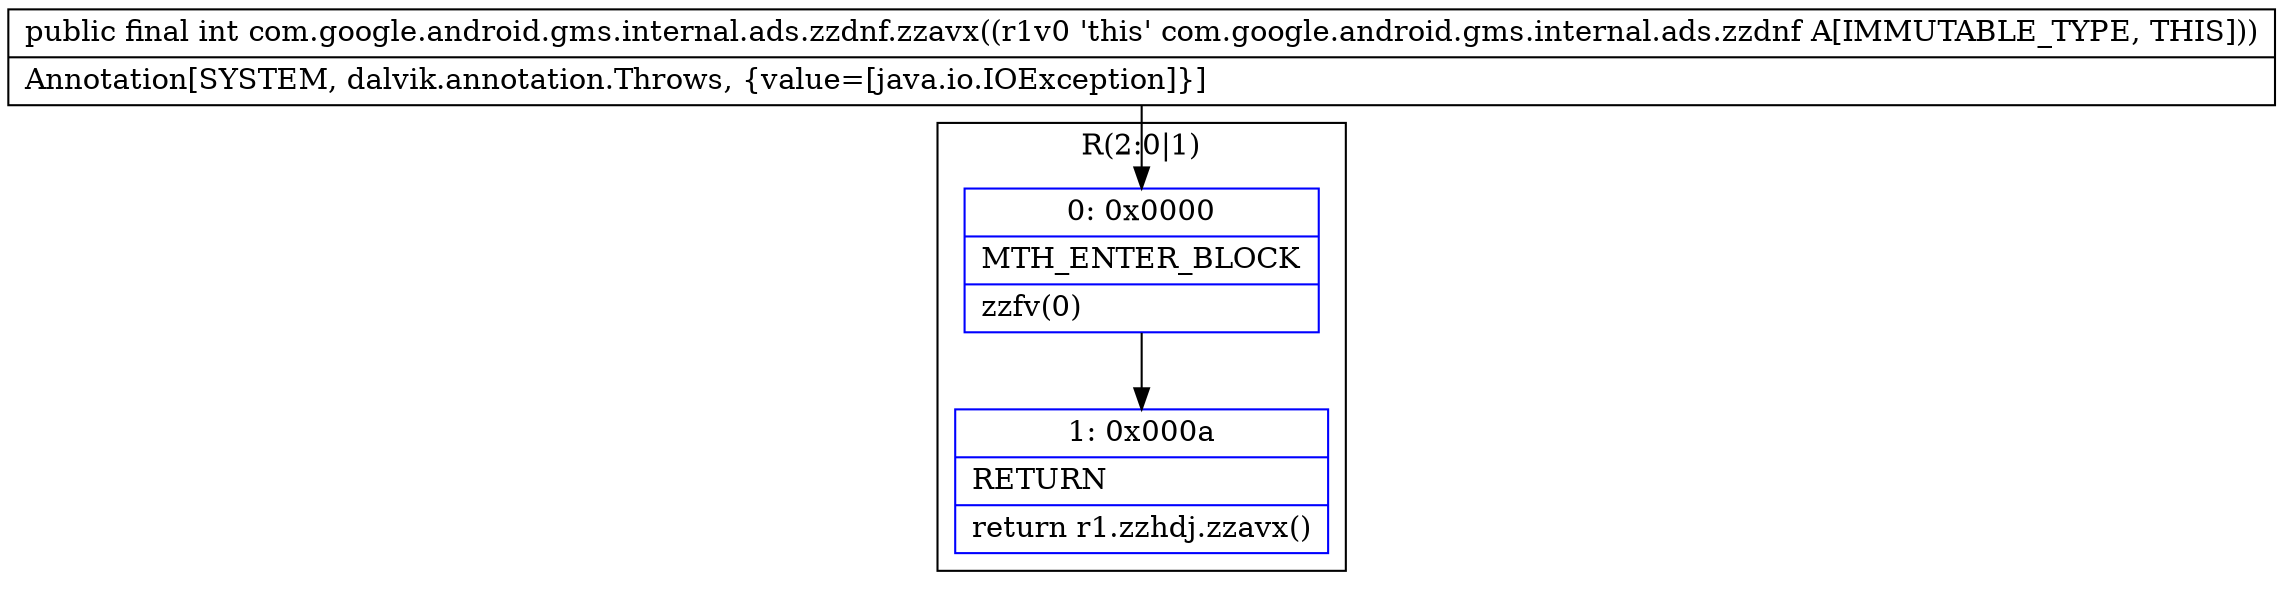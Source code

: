 digraph "CFG forcom.google.android.gms.internal.ads.zzdnf.zzavx()I" {
subgraph cluster_Region_838509364 {
label = "R(2:0|1)";
node [shape=record,color=blue];
Node_0 [shape=record,label="{0\:\ 0x0000|MTH_ENTER_BLOCK\l|zzfv(0)\l}"];
Node_1 [shape=record,label="{1\:\ 0x000a|RETURN\l|return r1.zzhdj.zzavx()\l}"];
}
MethodNode[shape=record,label="{public final int com.google.android.gms.internal.ads.zzdnf.zzavx((r1v0 'this' com.google.android.gms.internal.ads.zzdnf A[IMMUTABLE_TYPE, THIS]))  | Annotation[SYSTEM, dalvik.annotation.Throws, \{value=[java.io.IOException]\}]\l}"];
MethodNode -> Node_0;
Node_0 -> Node_1;
}

